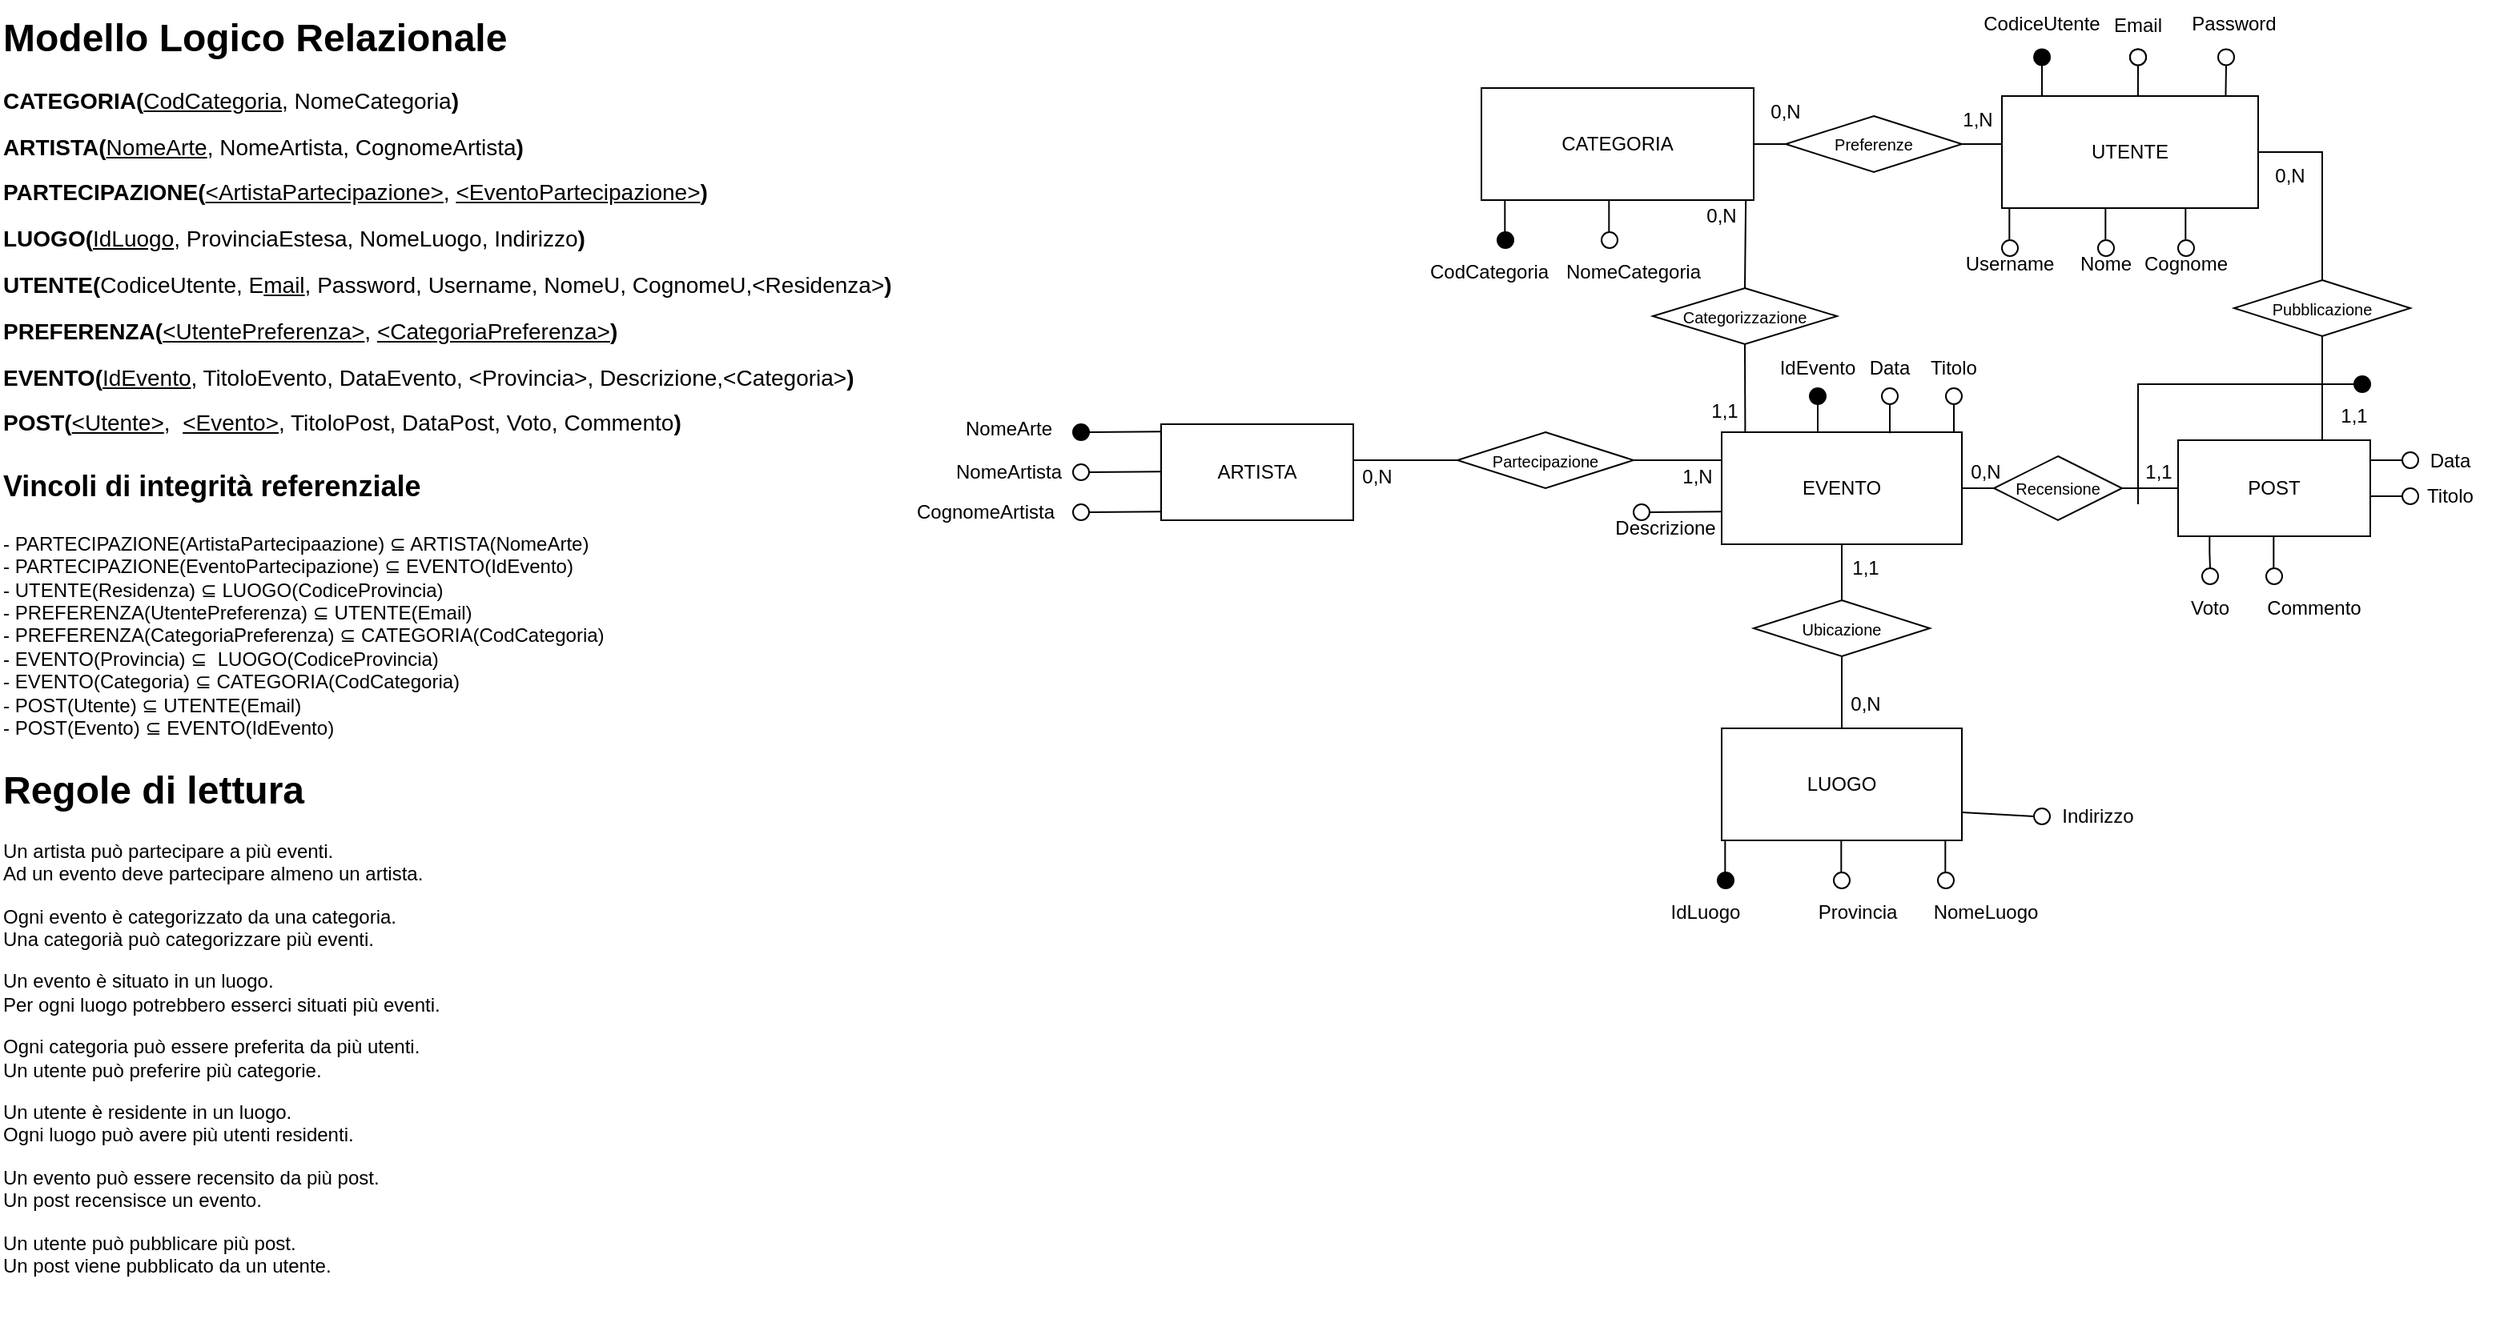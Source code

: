 <mxfile version="26.2.14">
  <diagram name="Pagina-1" id="BPavdeduB72e0fLUwRKr">
    <mxGraphModel dx="2594" dy="765" grid="1" gridSize="10" guides="1" tooltips="1" connect="1" arrows="1" fold="1" page="1" pageScale="1" pageWidth="1169" pageHeight="827" math="0" shadow="0">
      <root>
        <mxCell id="0" />
        <mxCell id="1" parent="0" />
        <mxCell id="Yd3ec5MEqcawKA09kIlU-3" value="EVENTO" style="whiteSpace=wrap;html=1;align=center;" parent="1" vertex="1">
          <mxGeometry x="415" y="345" width="150" height="70" as="geometry" />
        </mxCell>
        <mxCell id="Yd3ec5MEqcawKA09kIlU-7" value="" style="endArrow=none;html=1;rounded=0;entryX=0.7;entryY=0.009;entryDx=0;entryDy=0;entryPerimeter=0;" parent="1" source="Yd3ec5MEqcawKA09kIlU-8" target="Yd3ec5MEqcawKA09kIlU-3" edge="1">
          <mxGeometry width="50" height="50" relative="1" as="geometry">
            <mxPoint x="519.66" y="435" as="sourcePoint" />
            <mxPoint x="519.66" y="415" as="targetPoint" />
            <Array as="points" />
          </mxGeometry>
        </mxCell>
        <mxCell id="Yd3ec5MEqcawKA09kIlU-8" value="" style="ellipse;whiteSpace=wrap;html=1;aspect=fixed;" parent="1" vertex="1">
          <mxGeometry x="515" y="317.5" width="10" height="10" as="geometry" />
        </mxCell>
        <mxCell id="Yd3ec5MEqcawKA09kIlU-9" value="Data" style="text;html=1;align=center;verticalAlign=middle;whiteSpace=wrap;rounded=0;" parent="1" vertex="1">
          <mxGeometry x="490" y="290" width="60" height="30" as="geometry" />
        </mxCell>
        <mxCell id="Yd3ec5MEqcawKA09kIlU-10" value="" style="endArrow=none;html=1;rounded=0;" parent="1" edge="1">
          <mxGeometry width="50" height="50" relative="1" as="geometry">
            <mxPoint x="560" y="345" as="sourcePoint" />
            <mxPoint x="560" y="325" as="targetPoint" />
            <Array as="points">
              <mxPoint x="560" y="335" />
            </Array>
          </mxGeometry>
        </mxCell>
        <mxCell id="Yd3ec5MEqcawKA09kIlU-11" value="" style="ellipse;whiteSpace=wrap;html=1;aspect=fixed;" parent="1" vertex="1">
          <mxGeometry x="555" y="317.5" width="10" height="10" as="geometry" />
        </mxCell>
        <mxCell id="Yd3ec5MEqcawKA09kIlU-12" value="Titolo" style="text;html=1;align=center;verticalAlign=middle;whiteSpace=wrap;rounded=0;" parent="1" vertex="1">
          <mxGeometry x="530" y="290" width="60" height="30" as="geometry" />
        </mxCell>
        <mxCell id="Yd3ec5MEqcawKA09kIlU-13" value="CATEGORIA" style="rounded=0;whiteSpace=wrap;html=1;" parent="1" vertex="1">
          <mxGeometry x="265" y="130" width="170" height="70" as="geometry" />
        </mxCell>
        <mxCell id="Yd3ec5MEqcawKA09kIlU-14" value="" style="endArrow=none;html=1;rounded=0;" parent="1" edge="1">
          <mxGeometry width="50" height="50" relative="1" as="geometry">
            <mxPoint x="279.66" y="220" as="sourcePoint" />
            <mxPoint x="279.66" y="200" as="targetPoint" />
            <Array as="points">
              <mxPoint x="279.66" y="210" />
            </Array>
          </mxGeometry>
        </mxCell>
        <mxCell id="Yd3ec5MEqcawKA09kIlU-15" value="" style="ellipse;whiteSpace=wrap;html=1;aspect=fixed;gradientColor=none;fillColor=#000000;" parent="1" vertex="1">
          <mxGeometry x="275" y="220" width="10" height="10" as="geometry" />
        </mxCell>
        <mxCell id="Yd3ec5MEqcawKA09kIlU-16" value="CodCategoria" style="text;html=1;align=center;verticalAlign=middle;whiteSpace=wrap;rounded=0;" parent="1" vertex="1">
          <mxGeometry x="240" y="230" width="60" height="30" as="geometry" />
        </mxCell>
        <mxCell id="Yd3ec5MEqcawKA09kIlU-17" value="" style="endArrow=none;html=1;rounded=0;" parent="1" edge="1">
          <mxGeometry width="50" height="50" relative="1" as="geometry">
            <mxPoint x="344.66" y="220" as="sourcePoint" />
            <mxPoint x="344.66" y="200" as="targetPoint" />
            <Array as="points">
              <mxPoint x="344.66" y="210" />
            </Array>
          </mxGeometry>
        </mxCell>
        <mxCell id="Yd3ec5MEqcawKA09kIlU-18" value="" style="ellipse;whiteSpace=wrap;html=1;aspect=fixed;" parent="1" vertex="1">
          <mxGeometry x="340" y="220" width="10" height="10" as="geometry" />
        </mxCell>
        <mxCell id="Yd3ec5MEqcawKA09kIlU-19" value="NomeCategoria" style="text;html=1;align=center;verticalAlign=middle;whiteSpace=wrap;rounded=0;" parent="1" vertex="1">
          <mxGeometry x="330" y="230" width="60" height="30" as="geometry" />
        </mxCell>
        <mxCell id="Yd3ec5MEqcawKA09kIlU-20" value="UTENTE" style="rounded=0;whiteSpace=wrap;html=1;" parent="1" vertex="1">
          <mxGeometry x="590" y="135" width="160" height="70" as="geometry" />
        </mxCell>
        <mxCell id="Yd3ec5MEqcawKA09kIlU-21" value="" style="endArrow=none;html=1;rounded=0;" parent="1" edge="1">
          <mxGeometry width="50" height="50" relative="1" as="geometry">
            <mxPoint x="475" y="345" as="sourcePoint" />
            <mxPoint x="475" y="325" as="targetPoint" />
            <Array as="points">
              <mxPoint x="475" y="335" />
              <mxPoint x="475" y="330" />
            </Array>
          </mxGeometry>
        </mxCell>
        <mxCell id="Yd3ec5MEqcawKA09kIlU-22" value="" style="ellipse;whiteSpace=wrap;html=1;aspect=fixed;gradientColor=none;fillColor=#000000;" parent="1" vertex="1">
          <mxGeometry x="470" y="317.5" width="10" height="10" as="geometry" />
        </mxCell>
        <mxCell id="Yd3ec5MEqcawKA09kIlU-24" value="" style="ellipse;whiteSpace=wrap;html=1;aspect=fixed;" parent="1" vertex="1">
          <mxGeometry x="360" y="390" width="10" height="10" as="geometry" />
        </mxCell>
        <mxCell id="Yd3ec5MEqcawKA09kIlU-26" value="" style="endArrow=none;html=1;rounded=0;entryX=0;entryY=0.562;entryDx=0;entryDy=0;entryPerimeter=0;exitX=1;exitY=0.5;exitDx=0;exitDy=0;" parent="1" source="Yd3ec5MEqcawKA09kIlU-24" edge="1">
          <mxGeometry width="50" height="50" relative="1" as="geometry">
            <mxPoint x="380" y="395.33" as="sourcePoint" />
            <mxPoint x="415" y="394.67" as="targetPoint" />
          </mxGeometry>
        </mxCell>
        <mxCell id="Yd3ec5MEqcawKA09kIlU-27" value="Descrizione" style="text;html=1;align=center;verticalAlign=middle;whiteSpace=wrap;rounded=0;" parent="1" vertex="1">
          <mxGeometry x="350" y="390" width="60" height="30" as="geometry" />
        </mxCell>
        <mxCell id="Yd3ec5MEqcawKA09kIlU-28" value="IdEvento" style="text;html=1;align=center;verticalAlign=middle;whiteSpace=wrap;rounded=0;" parent="1" vertex="1">
          <mxGeometry x="445" y="290" width="60" height="30" as="geometry" />
        </mxCell>
        <mxCell id="Yd3ec5MEqcawKA09kIlU-29" value="" style="endArrow=none;html=1;rounded=0;" parent="1" edge="1">
          <mxGeometry width="50" height="50" relative="1" as="geometry">
            <mxPoint x="594.66" y="225" as="sourcePoint" />
            <mxPoint x="594.66" y="205" as="targetPoint" />
            <Array as="points">
              <mxPoint x="594.66" y="215" />
            </Array>
          </mxGeometry>
        </mxCell>
        <mxCell id="Yd3ec5MEqcawKA09kIlU-30" value="" style="ellipse;whiteSpace=wrap;html=1;aspect=fixed;" parent="1" vertex="1">
          <mxGeometry x="590" y="225" width="10" height="10" as="geometry" />
        </mxCell>
        <mxCell id="Yd3ec5MEqcawKA09kIlU-31" value="Username" style="text;html=1;align=center;verticalAlign=middle;whiteSpace=wrap;rounded=0;" parent="1" vertex="1">
          <mxGeometry x="565" y="225" width="60" height="30" as="geometry" />
        </mxCell>
        <mxCell id="Yd3ec5MEqcawKA09kIlU-32" value="" style="endArrow=none;html=1;rounded=0;" parent="1" edge="1">
          <mxGeometry width="50" height="50" relative="1" as="geometry">
            <mxPoint x="654.66" y="225" as="sourcePoint" />
            <mxPoint x="654.66" y="205" as="targetPoint" />
            <Array as="points">
              <mxPoint x="654.66" y="215" />
            </Array>
          </mxGeometry>
        </mxCell>
        <mxCell id="Yd3ec5MEqcawKA09kIlU-33" value="" style="ellipse;whiteSpace=wrap;html=1;aspect=fixed;" parent="1" vertex="1">
          <mxGeometry x="650" y="225" width="10" height="10" as="geometry" />
        </mxCell>
        <mxCell id="Yd3ec5MEqcawKA09kIlU-34" value="" style="endArrow=none;html=1;rounded=0;" parent="1" edge="1">
          <mxGeometry width="50" height="50" relative="1" as="geometry">
            <mxPoint x="704.66" y="225" as="sourcePoint" />
            <mxPoint x="704.66" y="205" as="targetPoint" />
            <Array as="points">
              <mxPoint x="704.66" y="215" />
            </Array>
          </mxGeometry>
        </mxCell>
        <mxCell id="Yd3ec5MEqcawKA09kIlU-35" value="" style="ellipse;whiteSpace=wrap;html=1;aspect=fixed;" parent="1" vertex="1">
          <mxGeometry x="700" y="225" width="10" height="10" as="geometry" />
        </mxCell>
        <mxCell id="Yd3ec5MEqcawKA09kIlU-36" value="Nome" style="text;html=1;align=center;verticalAlign=middle;whiteSpace=wrap;rounded=0;" parent="1" vertex="1">
          <mxGeometry x="625" y="225" width="60" height="30" as="geometry" />
        </mxCell>
        <mxCell id="Yd3ec5MEqcawKA09kIlU-37" value="Cognome" style="text;html=1;align=center;verticalAlign=middle;whiteSpace=wrap;rounded=0;" parent="1" vertex="1">
          <mxGeometry x="675" y="225" width="60" height="30" as="geometry" />
        </mxCell>
        <mxCell id="Yd3ec5MEqcawKA09kIlU-40" value="" style="ellipse;whiteSpace=wrap;html=1;aspect=fixed;" parent="1" vertex="1">
          <mxGeometry x="725" y="105.7" width="10" height="10" as="geometry" />
        </mxCell>
        <mxCell id="Yd3ec5MEqcawKA09kIlU-41" value="Password" style="text;html=1;align=center;verticalAlign=middle;whiteSpace=wrap;rounded=0;" parent="1" vertex="1">
          <mxGeometry x="705" y="75" width="60" height="30" as="geometry" />
        </mxCell>
        <mxCell id="Yd3ec5MEqcawKA09kIlU-42" value="" style="ellipse;whiteSpace=wrap;html=1;aspect=fixed;fillColor=#000000;" parent="1" vertex="1">
          <mxGeometry x="670" y="105.7" width="10" height="10" as="geometry" />
        </mxCell>
        <mxCell id="Yd3ec5MEqcawKA09kIlU-43" value="Email" style="text;html=1;align=center;verticalAlign=middle;whiteSpace=wrap;rounded=0;" parent="1" vertex="1">
          <mxGeometry x="645" y="75.7" width="60" height="30" as="geometry" />
        </mxCell>
        <mxCell id="Yd3ec5MEqcawKA09kIlU-44" value="" style="endArrow=none;html=1;rounded=0;entryX=0.5;entryY=1;entryDx=0;entryDy=0;exitX=0.592;exitY=-0.01;exitDx=0;exitDy=0;exitPerimeter=0;" parent="1" target="Yd3ec5MEqcawKA09kIlU-40" edge="1">
          <mxGeometry width="50" height="50" relative="1" as="geometry">
            <mxPoint x="729.72" y="135" as="sourcePoint" />
            <mxPoint x="805" y="125.7" as="targetPoint" />
          </mxGeometry>
        </mxCell>
        <mxCell id="Yd3ec5MEqcawKA09kIlU-45" value="" style="endArrow=none;html=1;rounded=0;entryX=0.5;entryY=1;entryDx=0;entryDy=0;exitX=0.281;exitY=-0.01;exitDx=0;exitDy=0;exitPerimeter=0;" parent="1" target="Yd3ec5MEqcawKA09kIlU-42" edge="1">
          <mxGeometry width="50" height="50" relative="1" as="geometry">
            <mxPoint x="674.96" y="135" as="sourcePoint" />
            <mxPoint x="800" y="125.7" as="targetPoint" />
          </mxGeometry>
        </mxCell>
        <mxCell id="Yd3ec5MEqcawKA09kIlU-46" value="POST" style="rounded=0;whiteSpace=wrap;html=1;" parent="1" vertex="1">
          <mxGeometry x="700" y="350" width="120" height="60" as="geometry" />
        </mxCell>
        <mxCell id="Yd3ec5MEqcawKA09kIlU-47" value="Voto" style="text;html=1;align=center;verticalAlign=middle;whiteSpace=wrap;rounded=0;" parent="1" vertex="1">
          <mxGeometry x="690" y="440" width="60" height="30" as="geometry" />
        </mxCell>
        <mxCell id="Yd3ec5MEqcawKA09kIlU-49" value="Data" style="text;html=1;align=center;verticalAlign=middle;whiteSpace=wrap;rounded=0;" parent="1" vertex="1">
          <mxGeometry x="840" y="347.5" width="60" height="30" as="geometry" />
        </mxCell>
        <mxCell id="Yd3ec5MEqcawKA09kIlU-52" value="" style="endArrow=none;html=1;rounded=0;" parent="1" source="Yd3ec5MEqcawKA09kIlU-53" edge="1">
          <mxGeometry width="50" height="50" relative="1" as="geometry">
            <mxPoint x="719.66" y="430" as="sourcePoint" />
            <mxPoint x="719.66" y="410" as="targetPoint" />
            <Array as="points">
              <mxPoint x="719.66" y="420" />
            </Array>
          </mxGeometry>
        </mxCell>
        <mxCell id="Yd3ec5MEqcawKA09kIlU-53" value="" style="ellipse;whiteSpace=wrap;html=1;aspect=fixed;" parent="1" vertex="1">
          <mxGeometry x="715" y="430" width="10" height="10" as="geometry" />
        </mxCell>
        <mxCell id="Yd3ec5MEqcawKA09kIlU-54" value="" style="endArrow=none;html=1;rounded=0;" parent="1" edge="1">
          <mxGeometry width="50" height="50" relative="1" as="geometry">
            <mxPoint x="759.66" y="430" as="sourcePoint" />
            <mxPoint x="759.66" y="410" as="targetPoint" />
            <Array as="points">
              <mxPoint x="759.66" y="420" />
            </Array>
          </mxGeometry>
        </mxCell>
        <mxCell id="Yd3ec5MEqcawKA09kIlU-55" value="" style="ellipse;whiteSpace=wrap;html=1;aspect=fixed;" parent="1" vertex="1">
          <mxGeometry x="755" y="430" width="10" height="10" as="geometry" />
        </mxCell>
        <mxCell id="Yd3ec5MEqcawKA09kIlU-56" value="ARTISTA" style="rounded=0;whiteSpace=wrap;html=1;" parent="1" vertex="1">
          <mxGeometry x="65" y="340" width="120" height="60" as="geometry" />
        </mxCell>
        <mxCell id="Yd3ec5MEqcawKA09kIlU-57" value="NomeArtista" style="text;html=1;align=center;verticalAlign=middle;whiteSpace=wrap;rounded=0;" parent="1" vertex="1">
          <mxGeometry x="-60" y="355" width="60" height="30" as="geometry" />
        </mxCell>
        <mxCell id="Yd3ec5MEqcawKA09kIlU-58" value="CognomeArtista" style="text;html=1;align=center;verticalAlign=middle;resizable=0;points=[];autosize=1;strokeColor=none;fillColor=none;" parent="1" vertex="1">
          <mxGeometry x="-100" y="380" width="110" height="30" as="geometry" />
        </mxCell>
        <mxCell id="Yd3ec5MEqcawKA09kIlU-59" value="&lt;div&gt;NomeArte&lt;/div&gt;" style="text;html=1;align=center;verticalAlign=middle;whiteSpace=wrap;rounded=0;" parent="1" vertex="1">
          <mxGeometry x="-60" y="327.5" width="60" height="30" as="geometry" />
        </mxCell>
        <mxCell id="Yd3ec5MEqcawKA09kIlU-60" value="" style="ellipse;whiteSpace=wrap;html=1;aspect=fixed;fillColor=#000000;" parent="1" vertex="1">
          <mxGeometry x="10" y="340" width="10" height="10" as="geometry" />
        </mxCell>
        <mxCell id="Yd3ec5MEqcawKA09kIlU-61" value="" style="endArrow=none;html=1;rounded=0;entryX=0;entryY=0.562;entryDx=0;entryDy=0;entryPerimeter=0;exitX=1;exitY=0.5;exitDx=0;exitDy=0;" parent="1" source="Yd3ec5MEqcawKA09kIlU-60" edge="1">
          <mxGeometry width="50" height="50" relative="1" as="geometry">
            <mxPoint x="30" y="345.33" as="sourcePoint" />
            <mxPoint x="65" y="344.67" as="targetPoint" />
          </mxGeometry>
        </mxCell>
        <mxCell id="Yd3ec5MEqcawKA09kIlU-62" value="" style="ellipse;whiteSpace=wrap;html=1;aspect=fixed;" parent="1" vertex="1">
          <mxGeometry x="10" y="365" width="10" height="10" as="geometry" />
        </mxCell>
        <mxCell id="Yd3ec5MEqcawKA09kIlU-63" value="" style="endArrow=none;html=1;rounded=0;entryX=0;entryY=0.562;entryDx=0;entryDy=0;entryPerimeter=0;exitX=1;exitY=0.5;exitDx=0;exitDy=0;" parent="1" source="Yd3ec5MEqcawKA09kIlU-62" edge="1">
          <mxGeometry width="50" height="50" relative="1" as="geometry">
            <mxPoint x="30" y="370.33" as="sourcePoint" />
            <mxPoint x="65" y="369.67" as="targetPoint" />
          </mxGeometry>
        </mxCell>
        <mxCell id="Yd3ec5MEqcawKA09kIlU-64" value="" style="ellipse;whiteSpace=wrap;html=1;aspect=fixed;" parent="1" vertex="1">
          <mxGeometry x="10" y="390" width="10" height="10" as="geometry" />
        </mxCell>
        <mxCell id="Yd3ec5MEqcawKA09kIlU-65" value="" style="endArrow=none;html=1;rounded=0;entryX=0;entryY=0.562;entryDx=0;entryDy=0;entryPerimeter=0;exitX=1;exitY=0.5;exitDx=0;exitDy=0;" parent="1" source="Yd3ec5MEqcawKA09kIlU-64" edge="1">
          <mxGeometry width="50" height="50" relative="1" as="geometry">
            <mxPoint x="30" y="395.33" as="sourcePoint" />
            <mxPoint x="65" y="394.67" as="targetPoint" />
          </mxGeometry>
        </mxCell>
        <mxCell id="Yd3ec5MEqcawKA09kIlU-66" value="Partecipazione" style="rhombus;whiteSpace=wrap;html=1;fontSize=10;" parent="1" vertex="1">
          <mxGeometry x="250" y="345" width="110" height="35" as="geometry" />
        </mxCell>
        <mxCell id="Yd3ec5MEqcawKA09kIlU-68" value="" style="endArrow=none;html=1;rounded=0;entryX=0;entryY=0.25;entryDx=0;entryDy=0;exitX=1;exitY=0.5;exitDx=0;exitDy=0;" parent="1" source="Yd3ec5MEqcawKA09kIlU-66" target="Yd3ec5MEqcawKA09kIlU-3" edge="1">
          <mxGeometry width="50" height="50" relative="1" as="geometry">
            <mxPoint x="350" y="360" as="sourcePoint" />
            <mxPoint x="400" y="310" as="targetPoint" />
          </mxGeometry>
        </mxCell>
        <mxCell id="Yd3ec5MEqcawKA09kIlU-69" value="" style="endArrow=none;html=1;rounded=0;exitX=0;exitY=0.5;exitDx=0;exitDy=0;entryX=1.003;entryY=0.376;entryDx=0;entryDy=0;entryPerimeter=0;" parent="1" source="Yd3ec5MEqcawKA09kIlU-66" target="Yd3ec5MEqcawKA09kIlU-56" edge="1">
          <mxGeometry width="50" height="50" relative="1" as="geometry">
            <mxPoint x="215" y="362.5" as="sourcePoint" />
            <mxPoint x="430" y="260" as="targetPoint" />
          </mxGeometry>
        </mxCell>
        <mxCell id="Yd3ec5MEqcawKA09kIlU-70" value="0,N" style="text;html=1;align=center;verticalAlign=middle;whiteSpace=wrap;rounded=0;" parent="1" vertex="1">
          <mxGeometry x="170" y="357.5" width="60" height="30" as="geometry" />
        </mxCell>
        <mxCell id="Yd3ec5MEqcawKA09kIlU-71" value="1,N" style="text;html=1;align=center;verticalAlign=middle;whiteSpace=wrap;rounded=0;" parent="1" vertex="1">
          <mxGeometry x="370" y="357.5" width="60" height="30" as="geometry" />
        </mxCell>
        <mxCell id="Yd3ec5MEqcawKA09kIlU-72" value="Categorizzazione" style="rhombus;whiteSpace=wrap;html=1;fontSize=10;" parent="1" vertex="1">
          <mxGeometry x="372" y="255" width="115" height="35" as="geometry" />
        </mxCell>
        <mxCell id="Yd3ec5MEqcawKA09kIlU-73" value="" style="endArrow=none;html=1;rounded=0;exitX=0.5;exitY=1;exitDx=0;exitDy=0;entryX=0.098;entryY=-0.007;entryDx=0;entryDy=0;entryPerimeter=0;" parent="1" source="Yd3ec5MEqcawKA09kIlU-72" target="Yd3ec5MEqcawKA09kIlU-3" edge="1">
          <mxGeometry width="50" height="50" relative="1" as="geometry">
            <mxPoint x="440" y="310" as="sourcePoint" />
            <mxPoint x="460" y="340" as="targetPoint" />
          </mxGeometry>
        </mxCell>
        <mxCell id="Yd3ec5MEqcawKA09kIlU-74" value="" style="endArrow=none;html=1;rounded=0;exitX=0.5;exitY=0;exitDx=0;exitDy=0;entryX=0.971;entryY=1.002;entryDx=0;entryDy=0;entryPerimeter=0;" parent="1" source="Yd3ec5MEqcawKA09kIlU-72" target="Yd3ec5MEqcawKA09kIlU-13" edge="1">
          <mxGeometry width="50" height="50" relative="1" as="geometry">
            <mxPoint x="440" y="310" as="sourcePoint" />
            <mxPoint x="410" y="220" as="targetPoint" />
          </mxGeometry>
        </mxCell>
        <mxCell id="Yd3ec5MEqcawKA09kIlU-75" value="0,N" style="text;html=1;align=center;verticalAlign=middle;whiteSpace=wrap;rounded=0;" parent="1" vertex="1">
          <mxGeometry x="385" y="195" width="60" height="30" as="geometry" />
        </mxCell>
        <mxCell id="Yd3ec5MEqcawKA09kIlU-76" value="1,1" style="text;html=1;align=center;verticalAlign=middle;whiteSpace=wrap;rounded=0;" parent="1" vertex="1">
          <mxGeometry x="387" y="317" width="60" height="30" as="geometry" />
        </mxCell>
        <mxCell id="Yd3ec5MEqcawKA09kIlU-77" value="&lt;font size=&quot;1&quot;&gt;Preferenze&lt;/font&gt;" style="rhombus;whiteSpace=wrap;html=1;" parent="1" vertex="1">
          <mxGeometry x="455" y="147.5" width="110" height="35" as="geometry" />
        </mxCell>
        <mxCell id="Yd3ec5MEqcawKA09kIlU-78" value="" style="endArrow=none;html=1;rounded=0;entryX=0;entryY=0.5;entryDx=0;entryDy=0;exitX=1;exitY=0.5;exitDx=0;exitDy=0;" parent="1" source="Yd3ec5MEqcawKA09kIlU-13" target="Yd3ec5MEqcawKA09kIlU-77" edge="1">
          <mxGeometry width="50" height="50" relative="1" as="geometry">
            <mxPoint x="440" y="170" as="sourcePoint" />
            <mxPoint x="490" y="140" as="targetPoint" />
          </mxGeometry>
        </mxCell>
        <mxCell id="Yd3ec5MEqcawKA09kIlU-79" value="" style="endArrow=none;html=1;rounded=0;entryX=0.75;entryY=1;entryDx=0;entryDy=0;exitX=1;exitY=0.5;exitDx=0;exitDy=0;" parent="1" source="Yd3ec5MEqcawKA09kIlU-77" target="Yd3ec5MEqcawKA09kIlU-81" edge="1">
          <mxGeometry width="50" height="50" relative="1" as="geometry">
            <mxPoint x="440" y="190" as="sourcePoint" />
            <mxPoint x="490" y="140" as="targetPoint" />
          </mxGeometry>
        </mxCell>
        <mxCell id="Yd3ec5MEqcawKA09kIlU-81" value="1,N" style="text;html=1;align=center;verticalAlign=middle;whiteSpace=wrap;rounded=0;" parent="1" vertex="1">
          <mxGeometry x="545" y="135" width="60" height="30" as="geometry" />
        </mxCell>
        <mxCell id="Yd3ec5MEqcawKA09kIlU-82" value="0,N" style="text;html=1;align=center;verticalAlign=middle;whiteSpace=wrap;rounded=0;" parent="1" vertex="1">
          <mxGeometry x="425" y="130" width="60" height="30" as="geometry" />
        </mxCell>
        <mxCell id="Yd3ec5MEqcawKA09kIlU-83" value="" style="endArrow=none;html=1;rounded=0;entryX=1;entryY=0.5;entryDx=0;entryDy=0;exitX=0.5;exitY=0;exitDx=0;exitDy=0;" parent="1" source="Yd3ec5MEqcawKA09kIlU-84" target="Yd3ec5MEqcawKA09kIlU-20" edge="1">
          <mxGeometry width="50" height="50" relative="1" as="geometry">
            <mxPoint x="770" y="257.5" as="sourcePoint" />
            <mxPoint x="770" y="202.5" as="targetPoint" />
            <Array as="points">
              <mxPoint x="790" y="210" />
              <mxPoint x="790" y="170" />
            </Array>
          </mxGeometry>
        </mxCell>
        <mxCell id="Yd3ec5MEqcawKA09kIlU-84" value="Pubblicazione" style="rhombus;whiteSpace=wrap;html=1;fontSize=10;" parent="1" vertex="1">
          <mxGeometry x="735" y="250" width="110" height="35" as="geometry" />
        </mxCell>
        <mxCell id="Yd3ec5MEqcawKA09kIlU-85" value="" style="endArrow=none;html=1;rounded=0;entryX=0.5;entryY=1;entryDx=0;entryDy=0;exitX=0.75;exitY=0;exitDx=0;exitDy=0;" parent="1" source="Yd3ec5MEqcawKA09kIlU-46" target="Yd3ec5MEqcawKA09kIlU-84" edge="1">
          <mxGeometry width="50" height="50" relative="1" as="geometry">
            <mxPoint x="460" y="310" as="sourcePoint" />
            <mxPoint x="510" y="260" as="targetPoint" />
          </mxGeometry>
        </mxCell>
        <mxCell id="Yd3ec5MEqcawKA09kIlU-86" value="0,N" style="text;html=1;align=center;verticalAlign=middle;whiteSpace=wrap;rounded=0;" parent="1" vertex="1">
          <mxGeometry x="740" y="170" width="60" height="30" as="geometry" />
        </mxCell>
        <mxCell id="Yd3ec5MEqcawKA09kIlU-87" value="1,1" style="text;html=1;align=center;verticalAlign=middle;whiteSpace=wrap;rounded=0;" parent="1" vertex="1">
          <mxGeometry x="780" y="320" width="60" height="30" as="geometry" />
        </mxCell>
        <mxCell id="Yd3ec5MEqcawKA09kIlU-88" value="Recensione" style="rhombus;whiteSpace=wrap;html=1;fontSize=10;" parent="1" vertex="1">
          <mxGeometry x="585" y="360" width="80" height="40" as="geometry" />
        </mxCell>
        <mxCell id="Yd3ec5MEqcawKA09kIlU-89" value="" style="endArrow=none;html=1;rounded=0;entryX=0;entryY=0.5;entryDx=0;entryDy=0;exitX=1;exitY=0.5;exitDx=0;exitDy=0;" parent="1" source="Yd3ec5MEqcawKA09kIlU-3" target="Yd3ec5MEqcawKA09kIlU-88" edge="1">
          <mxGeometry width="50" height="50" relative="1" as="geometry">
            <mxPoint x="565" y="375" as="sourcePoint" />
            <mxPoint x="615" y="325" as="targetPoint" />
          </mxGeometry>
        </mxCell>
        <mxCell id="Yd3ec5MEqcawKA09kIlU-90" value="" style="endArrow=none;html=1;rounded=0;entryX=0;entryY=0.5;entryDx=0;entryDy=0;exitX=1;exitY=0.5;exitDx=0;exitDy=0;" parent="1" source="Yd3ec5MEqcawKA09kIlU-88" target="Yd3ec5MEqcawKA09kIlU-46" edge="1">
          <mxGeometry width="50" height="50" relative="1" as="geometry">
            <mxPoint x="460" y="310" as="sourcePoint" />
            <mxPoint x="510" y="260" as="targetPoint" />
          </mxGeometry>
        </mxCell>
        <mxCell id="Yd3ec5MEqcawKA09kIlU-91" value="0,N" style="text;html=1;align=center;verticalAlign=middle;whiteSpace=wrap;rounded=0;" parent="1" vertex="1">
          <mxGeometry x="550" y="355" width="60" height="30" as="geometry" />
        </mxCell>
        <mxCell id="Yd3ec5MEqcawKA09kIlU-92" value="1,1" style="text;html=1;align=center;verticalAlign=middle;whiteSpace=wrap;rounded=0;" parent="1" vertex="1">
          <mxGeometry x="658" y="355" width="60" height="30" as="geometry" />
        </mxCell>
        <mxCell id="938fc45sM32lBM4DSNiJ-3" style="edgeStyle=orthogonalEdgeStyle;rounded=0;orthogonalLoop=1;jettySize=auto;html=1;strokeColor=default;endArrow=none;startFill=0;exitX=0;exitY=0.5;exitDx=0;exitDy=0;" parent="1" source="Yd3ec5MEqcawKA09kIlU-96" edge="1">
          <mxGeometry relative="1" as="geometry">
            <mxPoint x="675" y="390" as="targetPoint" />
            <mxPoint x="805" y="315" as="sourcePoint" />
            <Array as="points">
              <mxPoint x="675" y="315" />
            </Array>
          </mxGeometry>
        </mxCell>
        <mxCell id="Yd3ec5MEqcawKA09kIlU-96" value="" style="ellipse;whiteSpace=wrap;html=1;aspect=fixed;gradientColor=none;fillColor=#000000;" parent="1" vertex="1">
          <mxGeometry x="810" y="310" width="10" height="10" as="geometry" />
        </mxCell>
        <mxCell id="n2EDyQ87mNhJLRuswoGE-5" value="" style="ellipse;whiteSpace=wrap;html=1;aspect=fixed;" parent="1" vertex="1">
          <mxGeometry x="840" y="357.5" width="10" height="10" as="geometry" />
        </mxCell>
        <mxCell id="n2EDyQ87mNhJLRuswoGE-7" style="edgeStyle=orthogonalEdgeStyle;rounded=0;orthogonalLoop=1;jettySize=auto;html=1;exitX=0;exitY=0.5;exitDx=0;exitDy=0;entryX=1;entryY=0.224;entryDx=0;entryDy=0;entryPerimeter=0;endArrow=none;endFill=1;startFill=0;" parent="1" source="n2EDyQ87mNhJLRuswoGE-5" target="Yd3ec5MEqcawKA09kIlU-46" edge="1">
          <mxGeometry relative="1" as="geometry" />
        </mxCell>
        <mxCell id="n2EDyQ87mNhJLRuswoGE-8" value="Commento" style="text;html=1;align=center;verticalAlign=middle;whiteSpace=wrap;rounded=0;" parent="1" vertex="1">
          <mxGeometry x="755" y="440" width="60" height="30" as="geometry" />
        </mxCell>
        <mxCell id="n2EDyQ87mNhJLRuswoGE-9" value="" style="ellipse;whiteSpace=wrap;html=1;aspect=fixed;" parent="1" vertex="1">
          <mxGeometry x="840" y="380" width="10" height="10" as="geometry" />
        </mxCell>
        <mxCell id="n2EDyQ87mNhJLRuswoGE-11" style="edgeStyle=orthogonalEdgeStyle;rounded=0;orthogonalLoop=1;jettySize=auto;html=1;exitX=0;exitY=0.5;exitDx=0;exitDy=0;entryX=1;entryY=0.583;entryDx=0;entryDy=0;entryPerimeter=0;endArrow=none;startFill=0;" parent="1" source="n2EDyQ87mNhJLRuswoGE-9" target="Yd3ec5MEqcawKA09kIlU-46" edge="1">
          <mxGeometry relative="1" as="geometry" />
        </mxCell>
        <mxCell id="n2EDyQ87mNhJLRuswoGE-12" value="Titolo" style="text;html=1;align=center;verticalAlign=middle;whiteSpace=wrap;rounded=0;" parent="1" vertex="1">
          <mxGeometry x="840" y="370" width="60" height="30" as="geometry" />
        </mxCell>
        <mxCell id="nyTE3nNk2qfu4w0mPA65-1" value="&lt;h1 style=&quot;margin-top: 0px;&quot;&gt;Modello Logico Relazionale&lt;/h1&gt;&lt;p&gt;&lt;font style=&quot;font-size: 14px;&quot;&gt;&lt;b&gt;CATEGORIA(&lt;/b&gt;&lt;u&gt;CodCategoria&lt;/u&gt;, NomeCategoria&lt;b&gt;)&lt;/b&gt;&lt;b&gt;&lt;/b&gt;&lt;/font&gt;&lt;/p&gt;&lt;p&gt;&lt;font style=&quot;font-size: 14px;&quot;&gt;&lt;b&gt;ARTISTA(&lt;/b&gt;&lt;u&gt;NomeArte&lt;/u&gt;, NomeArtista, CognomeArtista&lt;b&gt;)&lt;/b&gt;&lt;/font&gt;&lt;/p&gt;&lt;p&gt;&lt;font style=&quot;font-size: 14px;&quot;&gt;&lt;b&gt;PARTECIPAZIONE(&lt;/b&gt;&lt;u&gt;&amp;lt;ArtistaPartecipazione&amp;gt;&lt;/u&gt;, &lt;u&gt;&amp;lt;EventoPartecipazione&amp;gt;&lt;/u&gt;&lt;/font&gt;&lt;b style=&quot;font-size: 14px; background-color: transparent; color: light-dark(rgb(0, 0, 0), rgb(255, 255, 255));&quot;&gt;)&lt;/b&gt;&lt;/p&gt;&lt;p&gt;&lt;b style=&quot;font-size: 14px;&quot;&gt;LUOGO(&lt;/b&gt;&lt;u style=&quot;font-size: 14px;&quot;&gt;IdLuogo&lt;/u&gt;&lt;span style=&quot;font-size: 14px;&quot;&gt;, ProvinciaEstesa, NomeLuogo, Indirizzo&lt;/span&gt;&lt;b style=&quot;font-size: 14px;&quot;&gt;)&lt;/b&gt;&lt;b style=&quot;font-size: 14px; background-color: transparent; color: light-dark(rgb(0, 0, 0), rgb(255, 255, 255));&quot;&gt;&lt;/b&gt;&lt;/p&gt;&lt;p&gt;&lt;font style=&quot;font-size: 14px;&quot;&gt;&lt;b&gt;UTENTE(&lt;/b&gt;CodiceUtente, E&lt;u&gt;mail&lt;/u&gt;, Password, Username, NomeU, CognomeU,&amp;lt;Residenza&amp;gt;&lt;b&gt;)&lt;/b&gt;&lt;/font&gt;&lt;/p&gt;&lt;p&gt;&lt;span style=&quot;font-size: 14px;&quot;&gt;&lt;b&gt;PREFERENZA(&lt;/b&gt;&lt;u&gt;&amp;lt;UtentePreferenza&amp;gt;&lt;/u&gt;, &lt;u&gt;&amp;lt;CategoriaPreferenza&amp;gt;&lt;/u&gt;&lt;b&gt;)&lt;/b&gt;&lt;/span&gt;&lt;/p&gt;&lt;p&gt;&lt;font style=&quot;font-size: 14px;&quot;&gt;&lt;b&gt;EVENTO(&lt;/b&gt;&lt;u&gt;IdEvento&lt;/u&gt;, TitoloEvento, DataEvento, &amp;lt;Provincia&amp;gt;, Descrizione,&amp;lt;Categoria&amp;gt;&lt;b&gt;)&lt;/b&gt;&lt;/font&gt;&lt;/p&gt;&lt;p&gt;&lt;font style=&quot;font-size: 14px;&quot;&gt;&lt;b&gt;POST(&lt;/b&gt;&lt;u&gt;&amp;lt;Utente&amp;gt;&lt;/u&gt;,&amp;nbsp; &lt;u&gt;&amp;lt;Evento&amp;gt;&lt;/u&gt;, TitoloPost, DataPost, Voto, Commento&lt;b&gt;)&lt;br&gt;&lt;/b&gt;&lt;/font&gt;&lt;/p&gt;&lt;p&gt;&lt;br&gt;&lt;/p&gt;&lt;p&gt;&lt;br&gt;&lt;/p&gt;" style="text;html=1;whiteSpace=wrap;overflow=hidden;rounded=0;" parent="1" vertex="1">
          <mxGeometry x="-660" y="77.5" width="630" height="290" as="geometry" />
        </mxCell>
        <mxCell id="8mOL9f4rSlKWJENNrVKu-2" value="LUOGO" style="whiteSpace=wrap;html=1;align=center;" parent="1" vertex="1">
          <mxGeometry x="415" y="530" width="150" height="70" as="geometry" />
        </mxCell>
        <mxCell id="8mOL9f4rSlKWJENNrVKu-4" value="Ubicazione" style="rhombus;whiteSpace=wrap;html=1;fontSize=10;" parent="1" vertex="1">
          <mxGeometry x="435" y="450" width="110" height="35" as="geometry" />
        </mxCell>
        <mxCell id="8mOL9f4rSlKWJENNrVKu-7" value="" style="endArrow=none;html=1;rounded=0;entryX=0.5;entryY=0;entryDx=0;entryDy=0;exitX=0.5;exitY=1;exitDx=0;exitDy=0;" parent="1" source="8mOL9f4rSlKWJENNrVKu-4" target="8mOL9f4rSlKWJENNrVKu-2" edge="1">
          <mxGeometry width="50" height="50" relative="1" as="geometry">
            <mxPoint x="489" y="485" as="sourcePoint" />
            <mxPoint x="490" y="536" as="targetPoint" />
          </mxGeometry>
        </mxCell>
        <mxCell id="8mOL9f4rSlKWJENNrVKu-8" value="" style="endArrow=none;html=1;rounded=0;entryX=0.5;entryY=0;entryDx=0;entryDy=0;" parent="1" source="Yd3ec5MEqcawKA09kIlU-3" target="8mOL9f4rSlKWJENNrVKu-4" edge="1">
          <mxGeometry width="50" height="50" relative="1" as="geometry">
            <mxPoint x="489" y="399" as="sourcePoint" />
            <mxPoint x="490" y="450" as="targetPoint" />
          </mxGeometry>
        </mxCell>
        <mxCell id="8mOL9f4rSlKWJENNrVKu-12" value="" style="endArrow=none;html=1;rounded=0;" parent="1" edge="1">
          <mxGeometry width="50" height="50" relative="1" as="geometry">
            <mxPoint x="417.16" y="620" as="sourcePoint" />
            <mxPoint x="417.16" y="600" as="targetPoint" />
            <Array as="points">
              <mxPoint x="417.16" y="610" />
            </Array>
          </mxGeometry>
        </mxCell>
        <mxCell id="8mOL9f4rSlKWJENNrVKu-13" value="" style="ellipse;whiteSpace=wrap;html=1;aspect=fixed;gradientColor=none;fillColor=#000000;" parent="1" vertex="1">
          <mxGeometry x="412.5" y="620" width="10" height="10" as="geometry" />
        </mxCell>
        <mxCell id="8mOL9f4rSlKWJENNrVKu-14" value="" style="endArrow=none;html=1;rounded=0;" parent="1" edge="1">
          <mxGeometry width="50" height="50" relative="1" as="geometry">
            <mxPoint x="489.66" y="620" as="sourcePoint" />
            <mxPoint x="489.66" y="600" as="targetPoint" />
            <Array as="points">
              <mxPoint x="489.66" y="610" />
            </Array>
          </mxGeometry>
        </mxCell>
        <mxCell id="8mOL9f4rSlKWJENNrVKu-15" value="" style="ellipse;whiteSpace=wrap;html=1;aspect=fixed;" parent="1" vertex="1">
          <mxGeometry x="485" y="620" width="10" height="10" as="geometry" />
        </mxCell>
        <mxCell id="8mOL9f4rSlKWJENNrVKu-16" value="" style="endArrow=none;html=1;rounded=0;" parent="1" edge="1">
          <mxGeometry width="50" height="50" relative="1" as="geometry">
            <mxPoint x="554.66" y="620" as="sourcePoint" />
            <mxPoint x="554.66" y="600" as="targetPoint" />
            <Array as="points">
              <mxPoint x="554.66" y="610" />
            </Array>
          </mxGeometry>
        </mxCell>
        <mxCell id="8mOL9f4rSlKWJENNrVKu-17" value="" style="ellipse;whiteSpace=wrap;html=1;aspect=fixed;" parent="1" vertex="1">
          <mxGeometry x="550" y="620" width="10" height="10" as="geometry" />
        </mxCell>
        <mxCell id="8mOL9f4rSlKWJENNrVKu-20" value="IdLuogo" style="text;html=1;align=center;verticalAlign=middle;whiteSpace=wrap;rounded=0;" parent="1" vertex="1">
          <mxGeometry x="375" y="630" width="60" height="30" as="geometry" />
        </mxCell>
        <mxCell id="8mOL9f4rSlKWJENNrVKu-21" value="Provincia" style="text;html=1;align=center;verticalAlign=middle;whiteSpace=wrap;rounded=0;" parent="1" vertex="1">
          <mxGeometry x="470" y="630" width="60" height="30" as="geometry" />
        </mxCell>
        <mxCell id="8mOL9f4rSlKWJENNrVKu-22" value="NomeLuogo" style="text;html=1;align=center;verticalAlign=middle;whiteSpace=wrap;rounded=0;" parent="1" vertex="1">
          <mxGeometry x="550" y="630" width="60" height="30" as="geometry" />
        </mxCell>
        <mxCell id="8mOL9f4rSlKWJENNrVKu-23" value="0,N" style="text;html=1;align=center;verticalAlign=middle;whiteSpace=wrap;rounded=0;" parent="1" vertex="1">
          <mxGeometry x="475" y="500" width="60" height="30" as="geometry" />
        </mxCell>
        <mxCell id="8mOL9f4rSlKWJENNrVKu-24" value="1,1" style="text;html=1;align=center;verticalAlign=middle;whiteSpace=wrap;rounded=0;" parent="1" vertex="1">
          <mxGeometry x="475" y="415" width="60" height="30" as="geometry" />
        </mxCell>
        <mxCell id="938fc45sM32lBM4DSNiJ-1" value="&lt;h1 style=&quot;margin-top: 0px;&quot;&gt;Regole di lettura&lt;/h1&gt;&lt;div&gt;Un artista può partecipare a più eventi.&lt;/div&gt;&lt;div&gt;Ad un evento deve partecipare almeno un artista.&lt;/div&gt;&lt;p&gt;Ogni evento è categorizzato da una categoria.&lt;br&gt;Una categorià può categorizzare più eventi.&lt;/p&gt;&lt;p&gt;Un evento è situato in un luogo.&lt;br&gt;Per ogni luogo potrebbero esserci situati più eventi.&lt;/p&gt;&lt;p&gt;Ogni categoria può essere preferita da più utenti.&lt;br&gt;Un utente può preferire più categorie.&lt;/p&gt;&lt;p&gt;Un utente è residente in un luogo.&lt;br&gt;Ogni luogo può avere più utenti residenti.&lt;/p&gt;&lt;p&gt;Un evento può essere recensito da più post.&lt;br&gt;Un post recensisce un evento.&lt;/p&gt;&lt;p&gt;Un utente può pubblicare più post.&lt;br&gt;Un post viene pubblicato da un utente.&lt;/p&gt;" style="text;html=1;whiteSpace=wrap;overflow=hidden;rounded=0;" parent="1" vertex="1">
          <mxGeometry x="-660" y="547.5" width="630" height="362.5" as="geometry" />
        </mxCell>
        <mxCell id="938fc45sM32lBM4DSNiJ-4" value="&lt;h1 style=&quot;margin-top: 0px;&quot;&gt;&lt;font style=&quot;font-size: 18px;&quot;&gt;Vincoli di integrità referenziale&lt;/font&gt;&lt;/h1&gt;&lt;div&gt;&lt;div&gt;- PARTECIPAZIONE(ArtistaPartecipaazione) ⊆ ARTISTA(NomeArte)&lt;/div&gt;&lt;/div&gt;&lt;div&gt;- PARTECIPAZIONE(EventoPartecipazione) ⊆ EVENTO(IdEvento)&lt;/div&gt;&lt;div&gt;- UTENTE(Residenza) ⊆ LUOGO(CodiceProvincia)&lt;/div&gt;&lt;div&gt;- PREFERENZA(UtentePreferenza) ⊆ UTENTE(Email)&lt;/div&gt;&lt;div&gt;- PREFERENZA(CategoriaPreferenza) ⊆ CATEGORIA(CodCategoria)&lt;/div&gt;&lt;div&gt;- EVENTO(Provincia) ⊆&amp;nbsp; LUOGO(CodiceProvincia)&lt;/div&gt;&lt;div&gt;- EVENTO(Categoria) ⊆ CATEGORIA(CodCategoria)&lt;/div&gt;&lt;div&gt;- POST(Utente) ⊆ UTENTE(Email)&lt;/div&gt;&lt;div&gt;- POST(Evento) ⊆ EVENTO(IdEvento)&lt;/div&gt;" style="text;html=1;whiteSpace=wrap;overflow=hidden;rounded=0;" parent="1" vertex="1">
          <mxGeometry x="-660" y="356" width="630" height="185" as="geometry" />
        </mxCell>
        <mxCell id="PIrGAnf_HoIXkfoYXnTE-1" value="" style="ellipse;whiteSpace=wrap;html=1;aspect=fixed;fillColor=#000000;" parent="1" vertex="1">
          <mxGeometry x="610" y="105.7" width="10" height="10" as="geometry" />
        </mxCell>
        <mxCell id="PIrGAnf_HoIXkfoYXnTE-2" value="" style="endArrow=none;html=1;rounded=0;entryX=0.5;entryY=1;entryDx=0;entryDy=0;exitX=0.281;exitY=-0.01;exitDx=0;exitDy=0;exitPerimeter=0;" parent="1" edge="1">
          <mxGeometry width="50" height="50" relative="1" as="geometry">
            <mxPoint x="615" y="134.7" as="sourcePoint" />
            <mxPoint x="615" y="115.7" as="targetPoint" />
          </mxGeometry>
        </mxCell>
        <mxCell id="PIrGAnf_HoIXkfoYXnTE-3" value="CodiceUtente" style="text;html=1;align=center;verticalAlign=middle;whiteSpace=wrap;rounded=0;" parent="1" vertex="1">
          <mxGeometry x="585" y="75" width="60" height="30" as="geometry" />
        </mxCell>
        <mxCell id="PIrGAnf_HoIXkfoYXnTE-4" value="" style="ellipse;whiteSpace=wrap;html=1;aspect=fixed;" parent="1" vertex="1">
          <mxGeometry x="670" y="105.7" width="10" height="10" as="geometry" />
        </mxCell>
        <mxCell id="58OKdOWtT19TuZJiRN9C-2" value="" style="ellipse;whiteSpace=wrap;html=1;aspect=fixed;" parent="1" vertex="1">
          <mxGeometry x="610" y="580" width="10" height="10" as="geometry" />
        </mxCell>
        <mxCell id="58OKdOWtT19TuZJiRN9C-3" value="Indirizzo" style="text;html=1;align=center;verticalAlign=middle;whiteSpace=wrap;rounded=0;" parent="1" vertex="1">
          <mxGeometry x="620" y="570" width="60" height="30" as="geometry" />
        </mxCell>
        <mxCell id="58OKdOWtT19TuZJiRN9C-5" value="" style="endArrow=none;html=1;rounded=0;entryX=1;entryY=0.75;entryDx=0;entryDy=0;exitX=0;exitY=0.5;exitDx=0;exitDy=0;" parent="1" source="58OKdOWtT19TuZJiRN9C-2" target="8mOL9f4rSlKWJENNrVKu-2" edge="1">
          <mxGeometry width="50" height="50" relative="1" as="geometry">
            <mxPoint x="574.66" y="640" as="sourcePoint" />
            <mxPoint x="574.66" y="620" as="targetPoint" />
            <Array as="points" />
          </mxGeometry>
        </mxCell>
      </root>
    </mxGraphModel>
  </diagram>
</mxfile>
